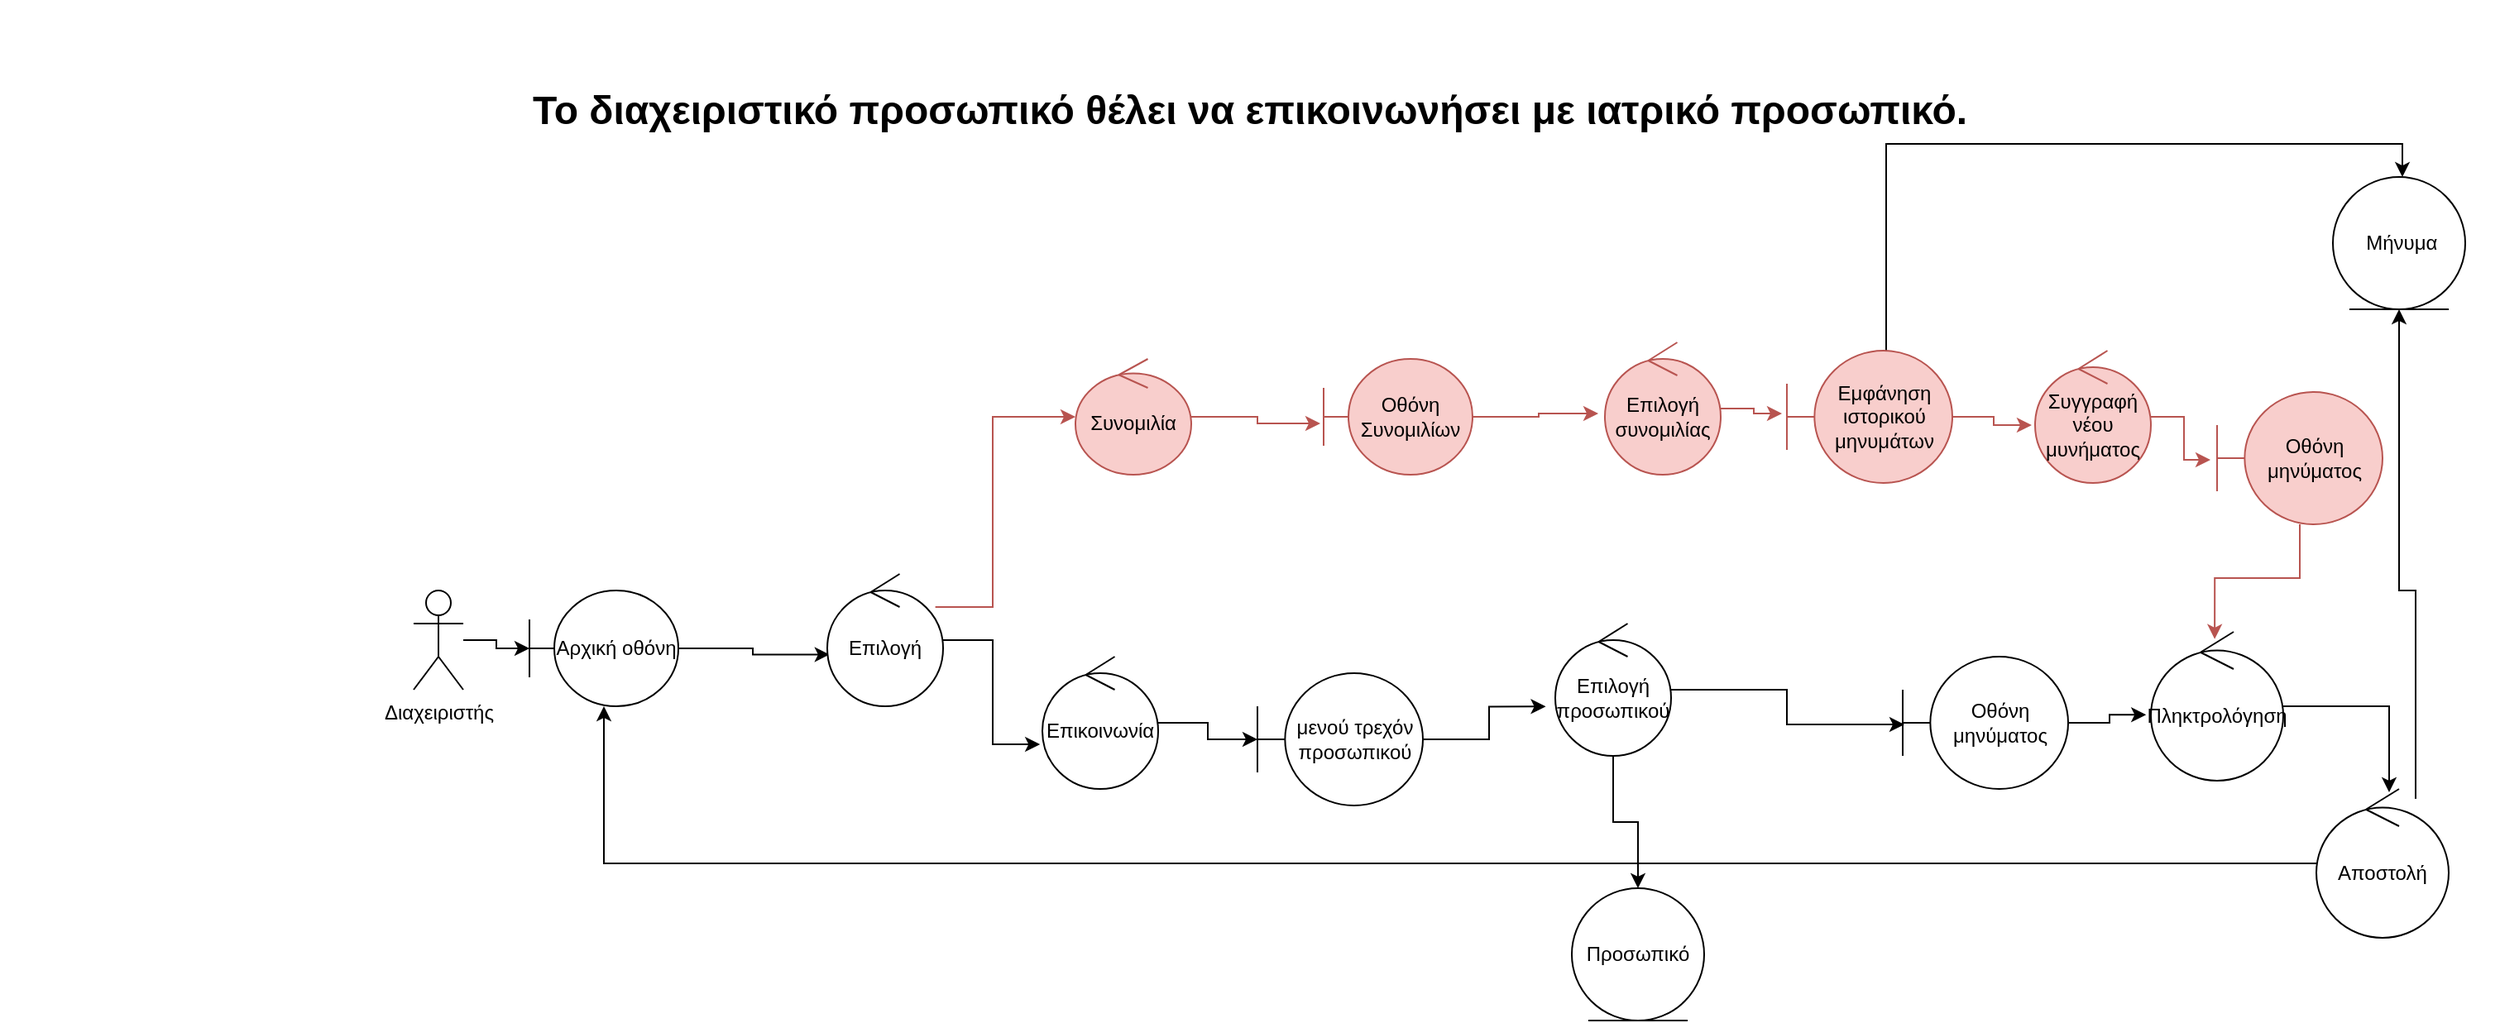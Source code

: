 <mxfile version="14.6.1" type="device"><diagram name="Page-1" id="929967ad-93f9-6ef4-fab6-5d389245f69c"><mxGraphModel dx="1422" dy="735" grid="1" gridSize="10" guides="1" tooltips="1" connect="1" arrows="1" fold="1" page="1" pageScale="1.5" pageWidth="1169" pageHeight="826" background="none" math="0" shadow="0"><root><mxCell id="0" style=";html=1;"/><mxCell id="1" style=";html=1;" parent="0"/><mxCell id="1672d66443f91eb5-23" value="&lt;br/&gt;&lt;pre class=&quot;western&quot; lang=&quot;el-GR&quot;&gt;&lt;font face=&quot;Bahnschrift, sans-serif&quot;&gt;&lt;b&gt;Το διαχειριστικό προσωπικό θέλει να επικοινωνήσει με ιατρικό προσωπικό.&lt;/b&gt;&lt;/font&gt;&lt;/pre&gt;&lt;br/&gt;" style="text;strokeColor=none;fillColor=none;html=1;fontSize=24;fontStyle=1;verticalAlign=middle;align=center;" parent="1" vertex="1"><mxGeometry x="280" y="220" width="1510" height="40" as="geometry"/></mxCell><mxCell id="89gJJdfsEHyWe4KBx-3g-4" style="edgeStyle=orthogonalEdgeStyle;rounded=0;orthogonalLoop=1;jettySize=auto;html=1;entryX=0;entryY=0.5;entryDx=0;entryDy=0;" parent="1" source="89gJJdfsEHyWe4KBx-3g-1" target="89gJJdfsEHyWe4KBx-3g-3" edge="1"><mxGeometry relative="1" as="geometry"/></mxCell><mxCell id="89gJJdfsEHyWe4KBx-3g-1" value="Διαχειριστής" style="shape=umlActor;verticalLabelPosition=bottom;verticalAlign=top;html=1;outlineConnect=0;" parent="1" vertex="1"><mxGeometry x="530" y="530" width="30" height="60" as="geometry"/></mxCell><mxCell id="89gJJdfsEHyWe4KBx-3g-65" style="edgeStyle=orthogonalEdgeStyle;rounded=0;orthogonalLoop=1;jettySize=auto;html=1;entryX=0.02;entryY=0.609;entryDx=0;entryDy=0;entryPerimeter=0;" parent="1" source="89gJJdfsEHyWe4KBx-3g-3" target="89gJJdfsEHyWe4KBx-3g-29" edge="1"><mxGeometry relative="1" as="geometry"/></mxCell><mxCell id="89gJJdfsEHyWe4KBx-3g-3" value="Αρχική οθόνη" style="shape=umlBoundary;whiteSpace=wrap;html=1;fontFamily=Helvetica;fontSize=12;fontColor=#000000;align=center;strokeColor=#000000;fillColor=#ffffff;" parent="1" vertex="1"><mxGeometry x="600" y="530" width="90" height="70" as="geometry"/></mxCell><mxCell id="89gJJdfsEHyWe4KBx-3g-67" style="edgeStyle=orthogonalEdgeStyle;rounded=0;orthogonalLoop=1;jettySize=auto;html=1;entryX=-0.02;entryY=0.663;entryDx=0;entryDy=0;entryPerimeter=0;" parent="1" source="89gJJdfsEHyWe4KBx-3g-29" target="89gJJdfsEHyWe4KBx-3g-70" edge="1"><mxGeometry relative="1" as="geometry"><mxPoint x="914.3" y="573.04" as="targetPoint"/></mxGeometry></mxCell><mxCell id="89gJJdfsEHyWe4KBx-3g-85" style="edgeStyle=orthogonalEdgeStyle;rounded=0;orthogonalLoop=1;jettySize=auto;html=1;entryX=0;entryY=0.5;entryDx=0;entryDy=0;fillColor=#f8cecc;strokeColor=#b85450;" parent="1" source="89gJJdfsEHyWe4KBx-3g-29" target="89gJJdfsEHyWe4KBx-3g-84" edge="1"><mxGeometry relative="1" as="geometry"><Array as="points"><mxPoint x="880" y="540"/><mxPoint x="880" y="425"/></Array></mxGeometry></mxCell><mxCell id="89gJJdfsEHyWe4KBx-3g-29" value="Επιλογή" style="ellipse;shape=umlControl;whiteSpace=wrap;html=1;" parent="1" vertex="1"><mxGeometry x="780" y="520" width="70" height="80" as="geometry"/></mxCell><mxCell id="8dkuPGfFLfPmjofSNT85-3" value="" style="edgeStyle=orthogonalEdgeStyle;rounded=0;orthogonalLoop=1;jettySize=auto;html=1;" parent="1" source="89gJJdfsEHyWe4KBx-3g-70" target="89gJJdfsEHyWe4KBx-3g-71" edge="1"><mxGeometry relative="1" as="geometry"/></mxCell><mxCell id="89gJJdfsEHyWe4KBx-3g-70" value="Επικοινωνία" style="ellipse;shape=umlControl;whiteSpace=wrap;html=1;" parent="1" vertex="1"><mxGeometry x="910" y="570" width="70" height="80" as="geometry"/></mxCell><mxCell id="89gJJdfsEHyWe4KBx-3g-73" style="edgeStyle=orthogonalEdgeStyle;rounded=0;orthogonalLoop=1;jettySize=auto;html=1;entryX=-0.082;entryY=0.627;entryDx=0;entryDy=0;entryPerimeter=0;" parent="1" source="89gJJdfsEHyWe4KBx-3g-71" target="89gJJdfsEHyWe4KBx-3g-72" edge="1"><mxGeometry relative="1" as="geometry"/></mxCell><mxCell id="89gJJdfsEHyWe4KBx-3g-71" value="μενού τρεχόν προσωπικού" style="shape=umlBoundary;whiteSpace=wrap;html=1;" parent="1" vertex="1"><mxGeometry x="1040" y="580" width="100" height="80" as="geometry"/></mxCell><mxCell id="8dkuPGfFLfPmjofSNT85-1" style="edgeStyle=orthogonalEdgeStyle;rounded=0;orthogonalLoop=1;jettySize=auto;html=1;entryX=0.01;entryY=0.513;entryDx=0;entryDy=0;entryPerimeter=0;" parent="1" source="89gJJdfsEHyWe4KBx-3g-72" target="89gJJdfsEHyWe4KBx-3g-76" edge="1"><mxGeometry relative="1" as="geometry"/></mxCell><mxCell id="8dkuPGfFLfPmjofSNT85-4" style="edgeStyle=orthogonalEdgeStyle;rounded=0;orthogonalLoop=1;jettySize=auto;html=1;entryX=0.5;entryY=0;entryDx=0;entryDy=0;" parent="1" source="89gJJdfsEHyWe4KBx-3g-72" target="89gJJdfsEHyWe4KBx-3g-74" edge="1"><mxGeometry relative="1" as="geometry"/></mxCell><mxCell id="89gJJdfsEHyWe4KBx-3g-72" value="Επιλογή προσωπικού" style="ellipse;shape=umlControl;whiteSpace=wrap;html=1;" parent="1" vertex="1"><mxGeometry x="1220" y="550" width="70" height="80" as="geometry"/></mxCell><mxCell id="89gJJdfsEHyWe4KBx-3g-74" value="Προσωπικό" style="ellipse;shape=umlEntity;whiteSpace=wrap;html=1;" parent="1" vertex="1"><mxGeometry x="1230" y="710" width="80" height="80" as="geometry"/></mxCell><mxCell id="89gJJdfsEHyWe4KBx-3g-79" style="edgeStyle=orthogonalEdgeStyle;rounded=0;orthogonalLoop=1;jettySize=auto;html=1;entryX=-0.036;entryY=0.557;entryDx=0;entryDy=0;entryPerimeter=0;" parent="1" source="89gJJdfsEHyWe4KBx-3g-76" target="89gJJdfsEHyWe4KBx-3g-78" edge="1"><mxGeometry relative="1" as="geometry"/></mxCell><mxCell id="89gJJdfsEHyWe4KBx-3g-76" value="Οθόνη μηνύματος" style="shape=umlBoundary;whiteSpace=wrap;html=1;fontFamily=Helvetica;fontSize=12;fontColor=#000000;align=center;strokeColor=#000000;fillColor=#ffffff;" parent="1" vertex="1"><mxGeometry x="1430" y="570" width="100" height="80" as="geometry"/></mxCell><mxCell id="TNLk158I1P5_duUR8RJ1-16" style="edgeStyle=orthogonalEdgeStyle;rounded=0;orthogonalLoop=1;jettySize=auto;html=1;entryX=0.55;entryY=0.022;entryDx=0;entryDy=0;entryPerimeter=0;" parent="1" source="89gJJdfsEHyWe4KBx-3g-78" target="89gJJdfsEHyWe4KBx-3g-82" edge="1"><mxGeometry relative="1" as="geometry"/></mxCell><mxCell id="89gJJdfsEHyWe4KBx-3g-78" value="Πληκτρολόγηση" style="ellipse;shape=umlControl;whiteSpace=wrap;html=1;" parent="1" vertex="1"><mxGeometry x="1580" y="555" width="80" height="90" as="geometry"/></mxCell><mxCell id="Yis1ACHo03O2AmnO9l9W-3" style="edgeStyle=orthogonalEdgeStyle;rounded=0;orthogonalLoop=1;jettySize=auto;html=1;" parent="1" source="89gJJdfsEHyWe4KBx-3g-82" target="89gJJdfsEHyWe4KBx-3g-3" edge="1"><mxGeometry relative="1" as="geometry"><mxPoint x="1560" y="880" as="targetPoint"/></mxGeometry></mxCell><mxCell id="8dkuPGfFLfPmjofSNT85-6" style="edgeStyle=orthogonalEdgeStyle;rounded=0;orthogonalLoop=1;jettySize=auto;html=1;" parent="1" source="89gJJdfsEHyWe4KBx-3g-82" target="TNLk158I1P5_duUR8RJ1-17" edge="1"><mxGeometry relative="1" as="geometry"><Array as="points"><mxPoint x="1740" y="530"/><mxPoint x="1730" y="530"/></Array></mxGeometry></mxCell><mxCell id="89gJJdfsEHyWe4KBx-3g-82" value="Αποστολή" style="ellipse;shape=umlControl;whiteSpace=wrap;html=1;" parent="1" vertex="1"><mxGeometry x="1680" y="650" width="80" height="90" as="geometry"/></mxCell><mxCell id="89gJJdfsEHyWe4KBx-3g-86" style="edgeStyle=orthogonalEdgeStyle;rounded=0;orthogonalLoop=1;jettySize=auto;html=1;entryX=0.482;entryY=0.049;entryDx=0;entryDy=0;entryPerimeter=0;fillColor=#f8cecc;strokeColor=#b85450;startArrow=none;" parent="1" source="TNLk158I1P5_duUR8RJ1-19" target="89gJJdfsEHyWe4KBx-3g-78" edge="1"><mxGeometry relative="1" as="geometry"/></mxCell><mxCell id="TNLk158I1P5_duUR8RJ1-4" style="edgeStyle=orthogonalEdgeStyle;rounded=0;orthogonalLoop=1;jettySize=auto;html=1;fillColor=#f8cecc;strokeColor=#b85450;" parent="1" source="89gJJdfsEHyWe4KBx-3g-84" edge="1"><mxGeometry relative="1" as="geometry"><mxPoint x="1078" y="429" as="targetPoint"/><Array as="points"><mxPoint x="1040" y="425"/><mxPoint x="1040" y="429"/></Array></mxGeometry></mxCell><mxCell id="89gJJdfsEHyWe4KBx-3g-84" value="Συνομιλία" style="ellipse;shape=umlControl;whiteSpace=wrap;html=1;fontFamily=Helvetica;fontSize=12;fontColor=#000000;align=center;strokeColor=#b85450;fillColor=#f8cecc;" parent="1" vertex="1"><mxGeometry x="930" y="390" width="70" height="70" as="geometry"/></mxCell><mxCell id="TNLk158I1P5_duUR8RJ1-10" style="edgeStyle=orthogonalEdgeStyle;rounded=0;orthogonalLoop=1;jettySize=auto;html=1;entryX=-0.057;entryY=0.538;entryDx=0;entryDy=0;entryPerimeter=0;fillColor=#f8cecc;strokeColor=#b85450;" parent="1" source="TNLk158I1P5_duUR8RJ1-1" target="TNLk158I1P5_duUR8RJ1-5" edge="1"><mxGeometry relative="1" as="geometry"/></mxCell><mxCell id="TNLk158I1P5_duUR8RJ1-1" value="Οθόνη Συνομιλίων" style="shape=umlBoundary;whiteSpace=wrap;html=1;fontFamily=Helvetica;fontSize=12;fontColor=#000000;align=center;strokeColor=#b85450;fillColor=#f8cecc;" parent="1" vertex="1"><mxGeometry x="1080" y="390" width="90" height="70" as="geometry"/></mxCell><mxCell id="TNLk158I1P5_duUR8RJ1-9" style="edgeStyle=orthogonalEdgeStyle;rounded=0;orthogonalLoop=1;jettySize=auto;html=1;entryX=-0.03;entryY=0.475;entryDx=0;entryDy=0;entryPerimeter=0;fillColor=#f8cecc;strokeColor=#b85450;" parent="1" source="TNLk158I1P5_duUR8RJ1-5" target="TNLk158I1P5_duUR8RJ1-7" edge="1"><mxGeometry relative="1" as="geometry"/></mxCell><mxCell id="TNLk158I1P5_duUR8RJ1-5" value="Επιλογή συνομιλίας" style="ellipse;shape=umlControl;whiteSpace=wrap;html=1;fillColor=#f8cecc;strokeColor=#b85450;" parent="1" vertex="1"><mxGeometry x="1250" y="380" width="70" height="80" as="geometry"/></mxCell><mxCell id="TNLk158I1P5_duUR8RJ1-15" style="edgeStyle=orthogonalEdgeStyle;rounded=0;orthogonalLoop=1;jettySize=auto;html=1;entryX=-0.029;entryY=0.563;entryDx=0;entryDy=0;entryPerimeter=0;fillColor=#f8cecc;strokeColor=#b85450;" parent="1" source="TNLk158I1P5_duUR8RJ1-7" target="TNLk158I1P5_duUR8RJ1-13" edge="1"><mxGeometry relative="1" as="geometry"/></mxCell><mxCell id="8dkuPGfFLfPmjofSNT85-5" style="edgeStyle=orthogonalEdgeStyle;rounded=0;orthogonalLoop=1;jettySize=auto;html=1;" parent="1" source="TNLk158I1P5_duUR8RJ1-7" target="TNLk158I1P5_duUR8RJ1-17" edge="1"><mxGeometry relative="1" as="geometry"><Array as="points"><mxPoint x="1420" y="260"/><mxPoint x="1732" y="260"/></Array></mxGeometry></mxCell><mxCell id="TNLk158I1P5_duUR8RJ1-7" value="Εμφάνηση ιστορικού μηνυμάτων" style="shape=umlBoundary;whiteSpace=wrap;html=1;fillColor=#f8cecc;strokeColor=#b85450;" parent="1" vertex="1"><mxGeometry x="1360" y="385" width="100" height="80" as="geometry"/></mxCell><mxCell id="TNLk158I1P5_duUR8RJ1-21" style="edgeStyle=orthogonalEdgeStyle;rounded=0;orthogonalLoop=1;jettySize=auto;html=1;entryX=-0.04;entryY=0.513;entryDx=0;entryDy=0;entryPerimeter=0;fillColor=#f8cecc;strokeColor=#b85450;" parent="1" source="TNLk158I1P5_duUR8RJ1-13" target="TNLk158I1P5_duUR8RJ1-19" edge="1"><mxGeometry relative="1" as="geometry"/></mxCell><mxCell id="TNLk158I1P5_duUR8RJ1-13" value="Συγγραφή νέου μυνήματος" style="ellipse;shape=umlControl;whiteSpace=wrap;html=1;fillColor=#f8cecc;strokeColor=#b85450;" parent="1" vertex="1"><mxGeometry x="1510" y="385" width="70" height="80" as="geometry"/></mxCell><mxCell id="TNLk158I1P5_duUR8RJ1-17" value="&amp;nbsp;Μήνυμα" style="ellipse;shape=umlEntity;whiteSpace=wrap;html=1;fontFamily=Helvetica;fontSize=12;fontColor=#000000;align=center;strokeColor=#000000;fillColor=#ffffff;" parent="1" vertex="1"><mxGeometry x="1690" y="280" width="80" height="80" as="geometry"/></mxCell><mxCell id="TNLk158I1P5_duUR8RJ1-19" value="Οθόνη μηνύματος" style="shape=umlBoundary;whiteSpace=wrap;html=1;fillColor=#f8cecc;strokeColor=#b85450;" parent="1" vertex="1"><mxGeometry x="1620" y="410" width="100" height="80" as="geometry"/></mxCell></root></mxGraphModel></diagram></mxfile>